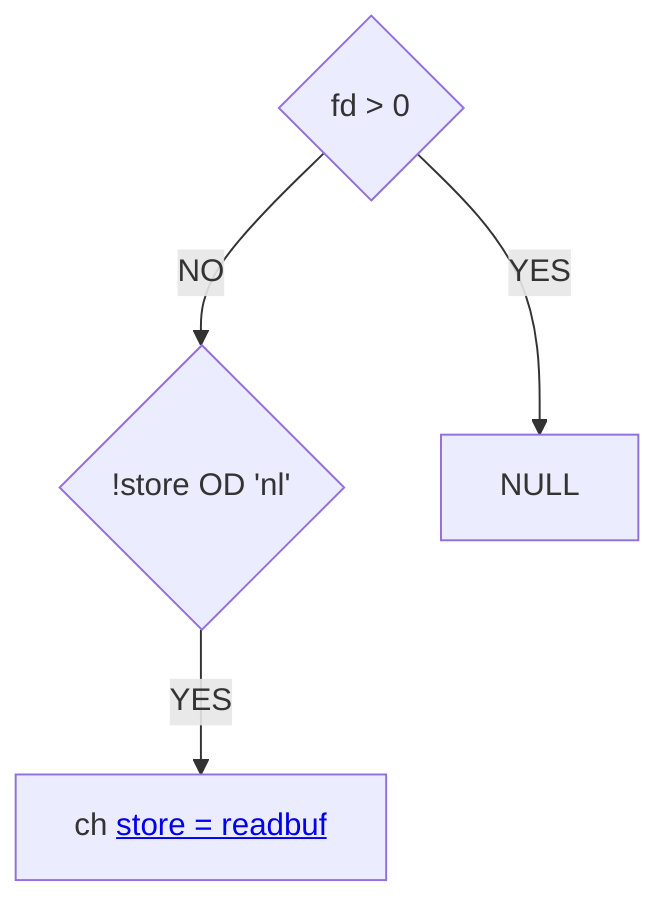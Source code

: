 graph TD
    A{fd > 0} -->|NO| B{!store OD 'nl'}
    A --> |YES|C[NULL]
    B --> |YES|D[ch <a href=https://github.com/ELREKO/get_next_line/blob/main/doc/readbuf.mmd> store = readbuf </a> ]